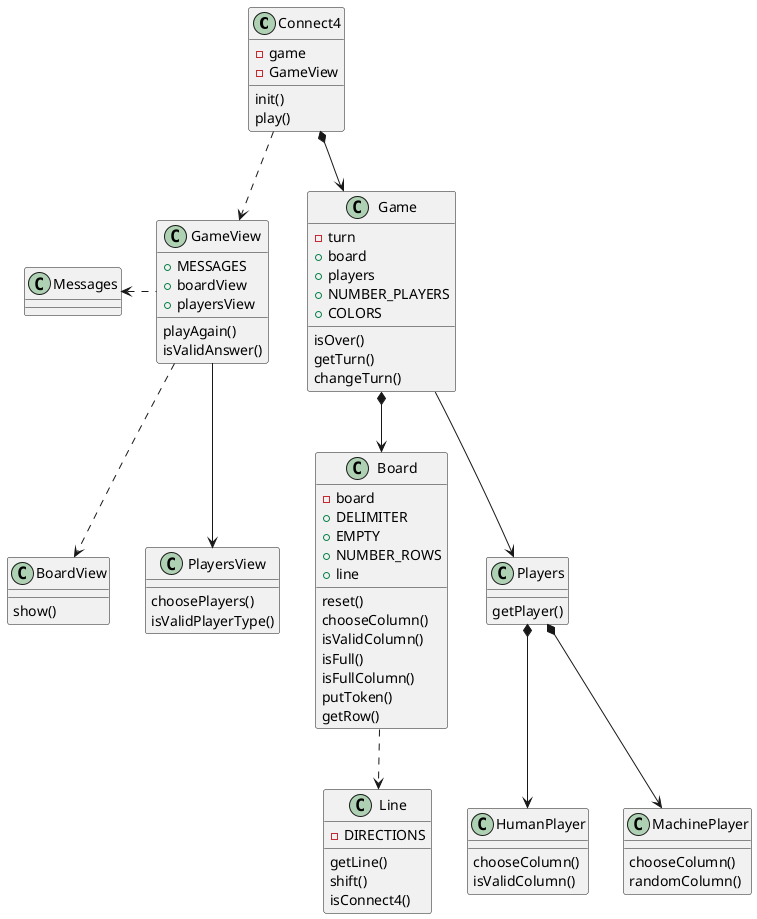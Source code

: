 @startuml "Classes Diagram"

class Connect4 {
  - game
  - GameView

  init()
  play()
}
class Game {
  - turn
  + board
  + players
  + NUMBER_PLAYERS
  + COLORS

  isOver()
  getTurn()
  changeTurn()
}
class GameView {
  + MESSAGES
  + boardView
  + playersView

  playAgain()
  isValidAnswer()
}
class Board {
  - board
  + DELIMITER
  + EMPTY
  + NUMBER_ROWS
  + line

  reset()
  chooseColumn()
  isValidColumn()
  isFull()
  isFullColumn()
  putToken()
  getRow()
}
class BoardView {
  show()
}
class Line {
  - DIRECTIONS

  getLine()
  shift()
  isConnect4()
}
class Players {
  getPlayer()
}
class PlayersView {
  choosePlayers()
  isValidPlayerType()
}
class HumanPlayer {
  chooseColumn()
  isValidColumn()
}
class MachinePlayer {
  chooseColumn()
  randomColumn()
}
class Messages {

}

Connect4 *--> Game
Connect4 ..> GameView
Game --> Players
Game *--> Board
GameView ..> BoardView
GameView --> PlayersView
Messages <. GameView
Board ..> Line
Players *--> HumanPlayer
Players *--> MachinePlayer

@enduml